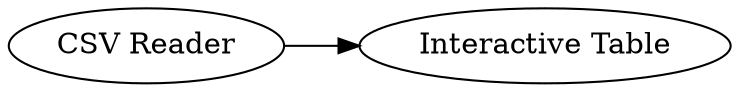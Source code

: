 digraph {
	"3292799428576736840_3" [label="Interactive Table"]
	"3292799428576736840_1" [label="CSV Reader"]
	"3292799428576736840_1" -> "3292799428576736840_3"
	rankdir=LR
}
